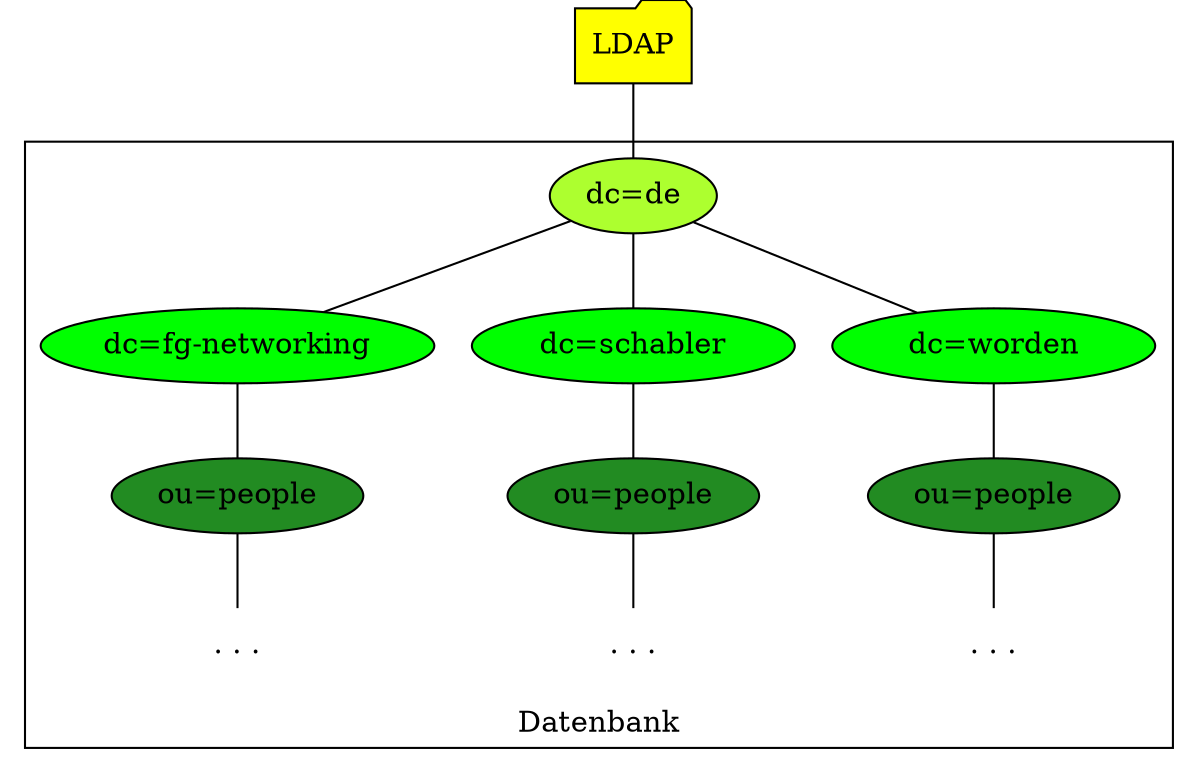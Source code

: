 graph G {
  root [label="LDAP", shape="folder", style="filled", fillcolor="yellow"];
  subgraph cluster_db{
    de [label="dc=de", style="filled", fillcolor="greenyellow"];
    fgn [label="dc=fg-networking", style="filled", fillcolor="green", width=2.15];
    people1 [label="ou=people", style="filled", fillcolor="forestgreen"];
    fgnpe [label=". . .", shape="plaintext"];
    schabler [label="dc=schabler", style="filled", fillcolor="green", width=2.15];
    people2 [label="ou=people", style="filled", fillcolor="forestgreen"];
    schabpe [label=". . .", shape="plaintext"];
    worden [label="dc=worden", style="filled", fillcolor="green", width=2.15];
    people3 [label="ou=people", style="filled", fillcolor="forestgreen"];
    wordpe [label=". . .", shape="plaintext"];
    label="Datenbank";
    labelloc=b
  }
  root -- de;
  de -- {fgn schabler worden};
  fgn -- people1 -- fgnpe;
  schabler -- people2 -- schabpe;
  worden -- people3 -- wordpe;
  margin=0;
  }
